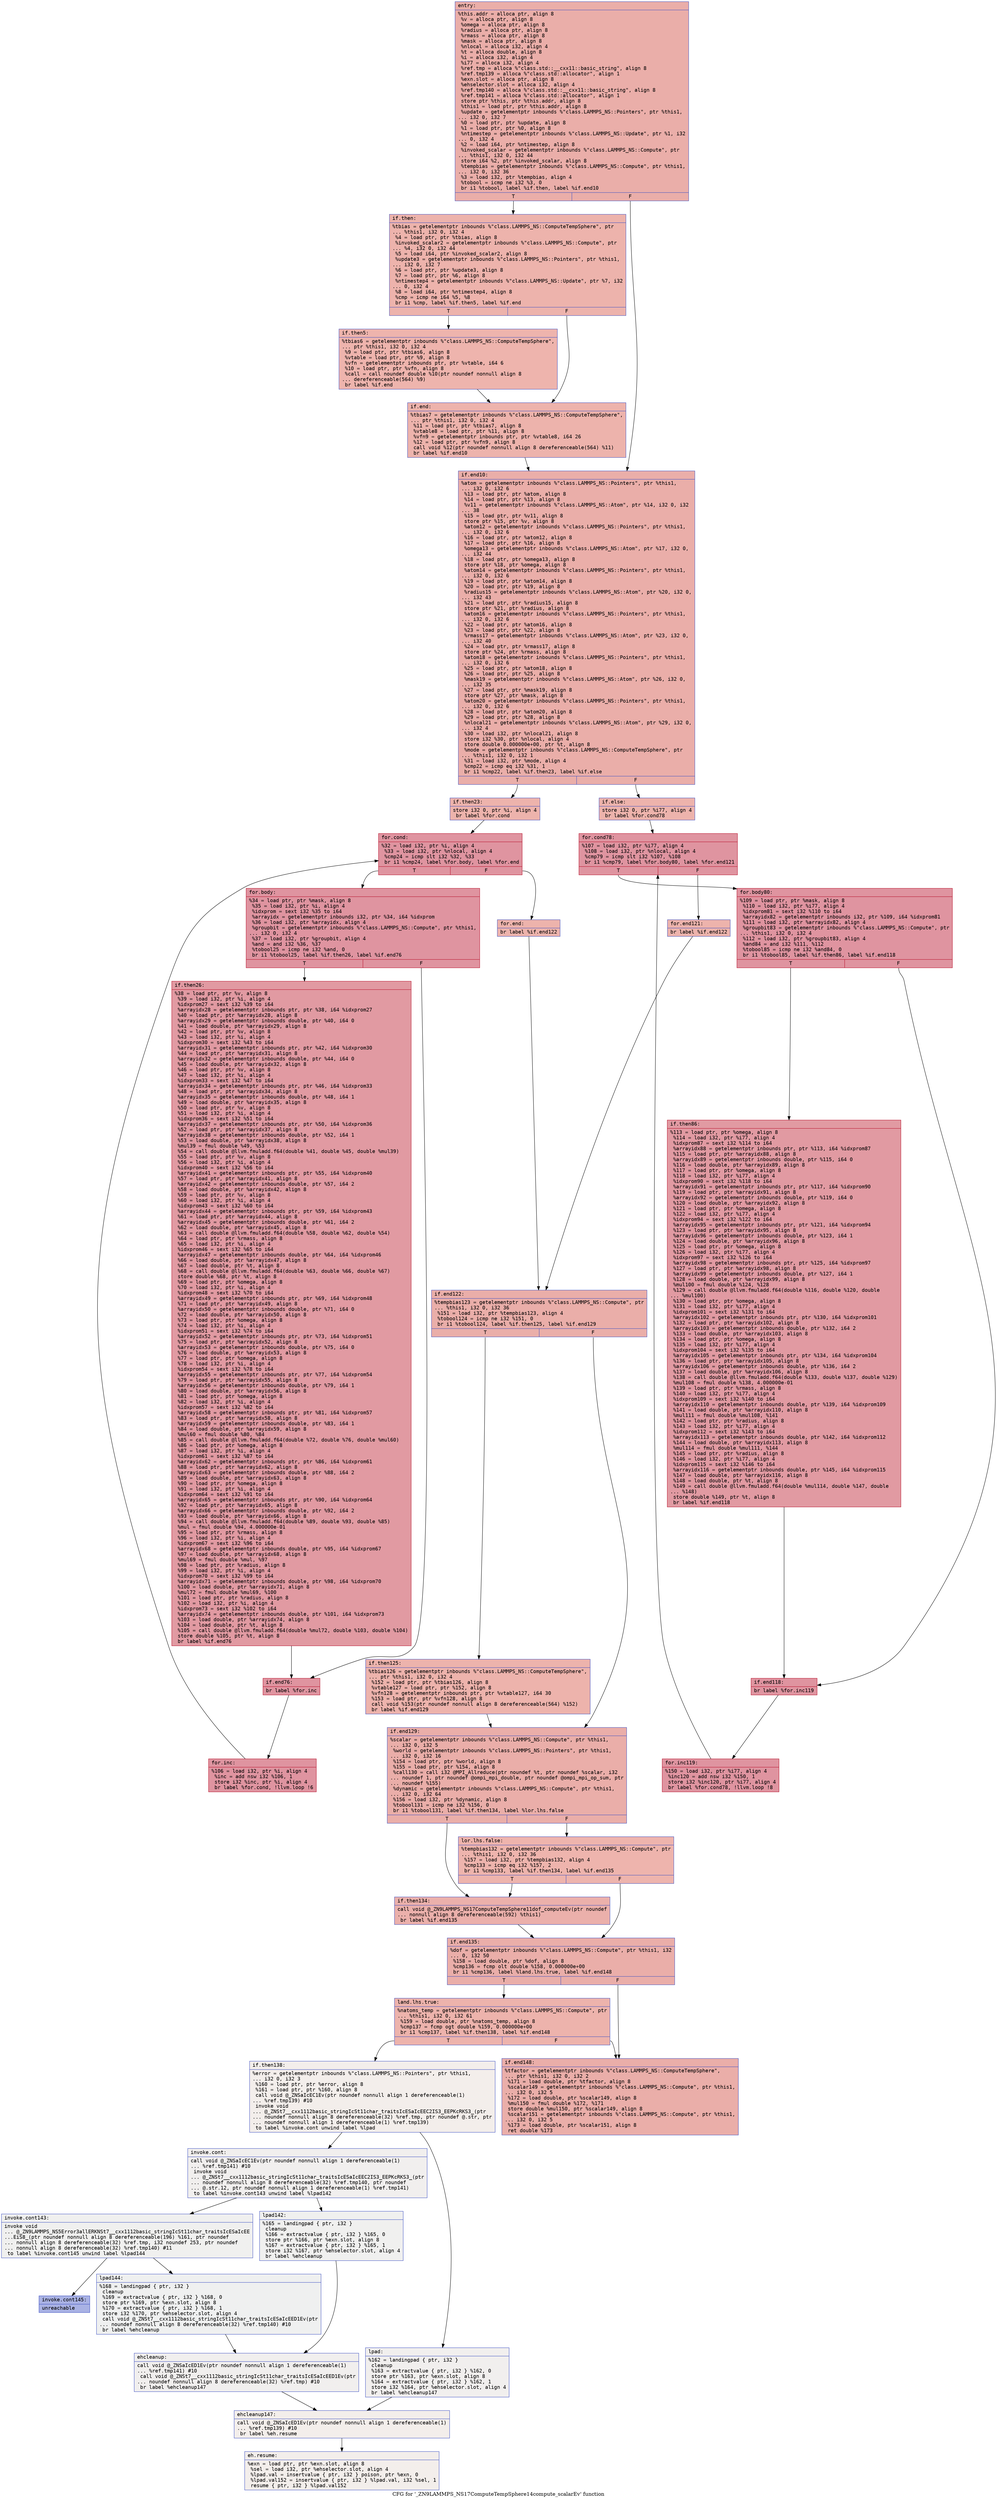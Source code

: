 digraph "CFG for '_ZN9LAMMPS_NS17ComputeTempSphere14compute_scalarEv' function" {
	label="CFG for '_ZN9LAMMPS_NS17ComputeTempSphere14compute_scalarEv' function";

	Node0x55f2e3fe8ee0 [shape=record,color="#3d50c3ff", style=filled, fillcolor="#d0473d70" fontname="Courier",label="{entry:\l|  %this.addr = alloca ptr, align 8\l  %v = alloca ptr, align 8\l  %omega = alloca ptr, align 8\l  %radius = alloca ptr, align 8\l  %rmass = alloca ptr, align 8\l  %mask = alloca ptr, align 8\l  %nlocal = alloca i32, align 4\l  %t = alloca double, align 8\l  %i = alloca i32, align 4\l  %i77 = alloca i32, align 4\l  %ref.tmp = alloca %\"class.std::__cxx11::basic_string\", align 8\l  %ref.tmp139 = alloca %\"class.std::allocator\", align 1\l  %exn.slot = alloca ptr, align 8\l  %ehselector.slot = alloca i32, align 4\l  %ref.tmp140 = alloca %\"class.std::__cxx11::basic_string\", align 8\l  %ref.tmp141 = alloca %\"class.std::allocator\", align 1\l  store ptr %this, ptr %this.addr, align 8\l  %this1 = load ptr, ptr %this.addr, align 8\l  %update = getelementptr inbounds %\"class.LAMMPS_NS::Pointers\", ptr %this1,\l... i32 0, i32 7\l  %0 = load ptr, ptr %update, align 8\l  %1 = load ptr, ptr %0, align 8\l  %ntimestep = getelementptr inbounds %\"class.LAMMPS_NS::Update\", ptr %1, i32\l... 0, i32 4\l  %2 = load i64, ptr %ntimestep, align 8\l  %invoked_scalar = getelementptr inbounds %\"class.LAMMPS_NS::Compute\", ptr\l... %this1, i32 0, i32 44\l  store i64 %2, ptr %invoked_scalar, align 8\l  %tempbias = getelementptr inbounds %\"class.LAMMPS_NS::Compute\", ptr %this1,\l... i32 0, i32 36\l  %3 = load i32, ptr %tempbias, align 4\l  %tobool = icmp ne i32 %3, 0\l  br i1 %tobool, label %if.then, label %if.end10\l|{<s0>T|<s1>F}}"];
	Node0x55f2e3fe8ee0:s0 -> Node0x55f2e40370e0[tooltip="entry -> if.then\nProbability 62.50%" ];
	Node0x55f2e3fe8ee0:s1 -> Node0x55f2e4036350[tooltip="entry -> if.end10\nProbability 37.50%" ];
	Node0x55f2e40370e0 [shape=record,color="#3d50c3ff", style=filled, fillcolor="#d6524470" fontname="Courier",label="{if.then:\l|  %tbias = getelementptr inbounds %\"class.LAMMPS_NS::ComputeTempSphere\", ptr\l... %this1, i32 0, i32 4\l  %4 = load ptr, ptr %tbias, align 8\l  %invoked_scalar2 = getelementptr inbounds %\"class.LAMMPS_NS::Compute\", ptr\l... %4, i32 0, i32 44\l  %5 = load i64, ptr %invoked_scalar2, align 8\l  %update3 = getelementptr inbounds %\"class.LAMMPS_NS::Pointers\", ptr %this1,\l... i32 0, i32 7\l  %6 = load ptr, ptr %update3, align 8\l  %7 = load ptr, ptr %6, align 8\l  %ntimestep4 = getelementptr inbounds %\"class.LAMMPS_NS::Update\", ptr %7, i32\l... 0, i32 4\l  %8 = load i64, ptr %ntimestep4, align 8\l  %cmp = icmp ne i64 %5, %8\l  br i1 %cmp, label %if.then5, label %if.end\l|{<s0>T|<s1>F}}"];
	Node0x55f2e40370e0:s0 -> Node0x55f2e4037ad0[tooltip="if.then -> if.then5\nProbability 50.00%" ];
	Node0x55f2e40370e0:s1 -> Node0x55f2e4037b50[tooltip="if.then -> if.end\nProbability 50.00%" ];
	Node0x55f2e4037ad0 [shape=record,color="#3d50c3ff", style=filled, fillcolor="#d8564670" fontname="Courier",label="{if.then5:\l|  %tbias6 = getelementptr inbounds %\"class.LAMMPS_NS::ComputeTempSphere\",\l... ptr %this1, i32 0, i32 4\l  %9 = load ptr, ptr %tbias6, align 8\l  %vtable = load ptr, ptr %9, align 8\l  %vfn = getelementptr inbounds ptr, ptr %vtable, i64 6\l  %10 = load ptr, ptr %vfn, align 8\l  %call = call noundef double %10(ptr noundef nonnull align 8\l... dereferenceable(564) %9)\l  br label %if.end\l}"];
	Node0x55f2e4037ad0 -> Node0x55f2e4037b50[tooltip="if.then5 -> if.end\nProbability 100.00%" ];
	Node0x55f2e4037b50 [shape=record,color="#3d50c3ff", style=filled, fillcolor="#d6524470" fontname="Courier",label="{if.end:\l|  %tbias7 = getelementptr inbounds %\"class.LAMMPS_NS::ComputeTempSphere\",\l... ptr %this1, i32 0, i32 4\l  %11 = load ptr, ptr %tbias7, align 8\l  %vtable8 = load ptr, ptr %11, align 8\l  %vfn9 = getelementptr inbounds ptr, ptr %vtable8, i64 26\l  %12 = load ptr, ptr %vfn9, align 8\l  call void %12(ptr noundef nonnull align 8 dereferenceable(564) %11)\l  br label %if.end10\l}"];
	Node0x55f2e4037b50 -> Node0x55f2e4036350[tooltip="if.end -> if.end10\nProbability 100.00%" ];
	Node0x55f2e4036350 [shape=record,color="#3d50c3ff", style=filled, fillcolor="#d0473d70" fontname="Courier",label="{if.end10:\l|  %atom = getelementptr inbounds %\"class.LAMMPS_NS::Pointers\", ptr %this1,\l... i32 0, i32 6\l  %13 = load ptr, ptr %atom, align 8\l  %14 = load ptr, ptr %13, align 8\l  %v11 = getelementptr inbounds %\"class.LAMMPS_NS::Atom\", ptr %14, i32 0, i32\l... 38\l  %15 = load ptr, ptr %v11, align 8\l  store ptr %15, ptr %v, align 8\l  %atom12 = getelementptr inbounds %\"class.LAMMPS_NS::Pointers\", ptr %this1,\l... i32 0, i32 6\l  %16 = load ptr, ptr %atom12, align 8\l  %17 = load ptr, ptr %16, align 8\l  %omega13 = getelementptr inbounds %\"class.LAMMPS_NS::Atom\", ptr %17, i32 0,\l... i32 44\l  %18 = load ptr, ptr %omega13, align 8\l  store ptr %18, ptr %omega, align 8\l  %atom14 = getelementptr inbounds %\"class.LAMMPS_NS::Pointers\", ptr %this1,\l... i32 0, i32 6\l  %19 = load ptr, ptr %atom14, align 8\l  %20 = load ptr, ptr %19, align 8\l  %radius15 = getelementptr inbounds %\"class.LAMMPS_NS::Atom\", ptr %20, i32 0,\l... i32 43\l  %21 = load ptr, ptr %radius15, align 8\l  store ptr %21, ptr %radius, align 8\l  %atom16 = getelementptr inbounds %\"class.LAMMPS_NS::Pointers\", ptr %this1,\l... i32 0, i32 6\l  %22 = load ptr, ptr %atom16, align 8\l  %23 = load ptr, ptr %22, align 8\l  %rmass17 = getelementptr inbounds %\"class.LAMMPS_NS::Atom\", ptr %23, i32 0,\l... i32 40\l  %24 = load ptr, ptr %rmass17, align 8\l  store ptr %24, ptr %rmass, align 8\l  %atom18 = getelementptr inbounds %\"class.LAMMPS_NS::Pointers\", ptr %this1,\l... i32 0, i32 6\l  %25 = load ptr, ptr %atom18, align 8\l  %26 = load ptr, ptr %25, align 8\l  %mask19 = getelementptr inbounds %\"class.LAMMPS_NS::Atom\", ptr %26, i32 0,\l... i32 35\l  %27 = load ptr, ptr %mask19, align 8\l  store ptr %27, ptr %mask, align 8\l  %atom20 = getelementptr inbounds %\"class.LAMMPS_NS::Pointers\", ptr %this1,\l... i32 0, i32 6\l  %28 = load ptr, ptr %atom20, align 8\l  %29 = load ptr, ptr %28, align 8\l  %nlocal21 = getelementptr inbounds %\"class.LAMMPS_NS::Atom\", ptr %29, i32 0,\l... i32 4\l  %30 = load i32, ptr %nlocal21, align 8\l  store i32 %30, ptr %nlocal, align 4\l  store double 0.000000e+00, ptr %t, align 8\l  %mode = getelementptr inbounds %\"class.LAMMPS_NS::ComputeTempSphere\", ptr\l... %this1, i32 0, i32 1\l  %31 = load i32, ptr %mode, align 4\l  %cmp22 = icmp eq i32 %31, 1\l  br i1 %cmp22, label %if.then23, label %if.else\l|{<s0>T|<s1>F}}"];
	Node0x55f2e4036350:s0 -> Node0x55f2e403a630[tooltip="if.end10 -> if.then23\nProbability 50.00%" ];
	Node0x55f2e4036350:s1 -> Node0x55f2e403a6b0[tooltip="if.end10 -> if.else\nProbability 50.00%" ];
	Node0x55f2e403a630 [shape=record,color="#3d50c3ff", style=filled, fillcolor="#d6524470" fontname="Courier",label="{if.then23:\l|  store i32 0, ptr %i, align 4\l  br label %for.cond\l}"];
	Node0x55f2e403a630 -> Node0x55f2e403a870[tooltip="if.then23 -> for.cond\nProbability 100.00%" ];
	Node0x55f2e403a870 [shape=record,color="#b70d28ff", style=filled, fillcolor="#b70d2870" fontname="Courier",label="{for.cond:\l|  %32 = load i32, ptr %i, align 4\l  %33 = load i32, ptr %nlocal, align 4\l  %cmp24 = icmp slt i32 %32, %33\l  br i1 %cmp24, label %for.body, label %for.end\l|{<s0>T|<s1>F}}"];
	Node0x55f2e403a870:s0 -> Node0x55f2e403ab10[tooltip="for.cond -> for.body\nProbability 96.88%" ];
	Node0x55f2e403a870:s1 -> Node0x55f2e403ab90[tooltip="for.cond -> for.end\nProbability 3.12%" ];
	Node0x55f2e403ab10 [shape=record,color="#b70d28ff", style=filled, fillcolor="#b70d2870" fontname="Courier",label="{for.body:\l|  %34 = load ptr, ptr %mask, align 8\l  %35 = load i32, ptr %i, align 4\l  %idxprom = sext i32 %35 to i64\l  %arrayidx = getelementptr inbounds i32, ptr %34, i64 %idxprom\l  %36 = load i32, ptr %arrayidx, align 4\l  %groupbit = getelementptr inbounds %\"class.LAMMPS_NS::Compute\", ptr %this1,\l... i32 0, i32 4\l  %37 = load i32, ptr %groupbit, align 4\l  %and = and i32 %36, %37\l  %tobool25 = icmp ne i32 %and, 0\l  br i1 %tobool25, label %if.then26, label %if.end76\l|{<s0>T|<s1>F}}"];
	Node0x55f2e403ab10:s0 -> Node0x55f2e403b270[tooltip="for.body -> if.then26\nProbability 62.50%" ];
	Node0x55f2e403ab10:s1 -> Node0x55f2e403b2f0[tooltip="for.body -> if.end76\nProbability 37.50%" ];
	Node0x55f2e403b270 [shape=record,color="#b70d28ff", style=filled, fillcolor="#bb1b2c70" fontname="Courier",label="{if.then26:\l|  %38 = load ptr, ptr %v, align 8\l  %39 = load i32, ptr %i, align 4\l  %idxprom27 = sext i32 %39 to i64\l  %arrayidx28 = getelementptr inbounds ptr, ptr %38, i64 %idxprom27\l  %40 = load ptr, ptr %arrayidx28, align 8\l  %arrayidx29 = getelementptr inbounds double, ptr %40, i64 0\l  %41 = load double, ptr %arrayidx29, align 8\l  %42 = load ptr, ptr %v, align 8\l  %43 = load i32, ptr %i, align 4\l  %idxprom30 = sext i32 %43 to i64\l  %arrayidx31 = getelementptr inbounds ptr, ptr %42, i64 %idxprom30\l  %44 = load ptr, ptr %arrayidx31, align 8\l  %arrayidx32 = getelementptr inbounds double, ptr %44, i64 0\l  %45 = load double, ptr %arrayidx32, align 8\l  %46 = load ptr, ptr %v, align 8\l  %47 = load i32, ptr %i, align 4\l  %idxprom33 = sext i32 %47 to i64\l  %arrayidx34 = getelementptr inbounds ptr, ptr %46, i64 %idxprom33\l  %48 = load ptr, ptr %arrayidx34, align 8\l  %arrayidx35 = getelementptr inbounds double, ptr %48, i64 1\l  %49 = load double, ptr %arrayidx35, align 8\l  %50 = load ptr, ptr %v, align 8\l  %51 = load i32, ptr %i, align 4\l  %idxprom36 = sext i32 %51 to i64\l  %arrayidx37 = getelementptr inbounds ptr, ptr %50, i64 %idxprom36\l  %52 = load ptr, ptr %arrayidx37, align 8\l  %arrayidx38 = getelementptr inbounds double, ptr %52, i64 1\l  %53 = load double, ptr %arrayidx38, align 8\l  %mul39 = fmul double %49, %53\l  %54 = call double @llvm.fmuladd.f64(double %41, double %45, double %mul39)\l  %55 = load ptr, ptr %v, align 8\l  %56 = load i32, ptr %i, align 4\l  %idxprom40 = sext i32 %56 to i64\l  %arrayidx41 = getelementptr inbounds ptr, ptr %55, i64 %idxprom40\l  %57 = load ptr, ptr %arrayidx41, align 8\l  %arrayidx42 = getelementptr inbounds double, ptr %57, i64 2\l  %58 = load double, ptr %arrayidx42, align 8\l  %59 = load ptr, ptr %v, align 8\l  %60 = load i32, ptr %i, align 4\l  %idxprom43 = sext i32 %60 to i64\l  %arrayidx44 = getelementptr inbounds ptr, ptr %59, i64 %idxprom43\l  %61 = load ptr, ptr %arrayidx44, align 8\l  %arrayidx45 = getelementptr inbounds double, ptr %61, i64 2\l  %62 = load double, ptr %arrayidx45, align 8\l  %63 = call double @llvm.fmuladd.f64(double %58, double %62, double %54)\l  %64 = load ptr, ptr %rmass, align 8\l  %65 = load i32, ptr %i, align 4\l  %idxprom46 = sext i32 %65 to i64\l  %arrayidx47 = getelementptr inbounds double, ptr %64, i64 %idxprom46\l  %66 = load double, ptr %arrayidx47, align 8\l  %67 = load double, ptr %t, align 8\l  %68 = call double @llvm.fmuladd.f64(double %63, double %66, double %67)\l  store double %68, ptr %t, align 8\l  %69 = load ptr, ptr %omega, align 8\l  %70 = load i32, ptr %i, align 4\l  %idxprom48 = sext i32 %70 to i64\l  %arrayidx49 = getelementptr inbounds ptr, ptr %69, i64 %idxprom48\l  %71 = load ptr, ptr %arrayidx49, align 8\l  %arrayidx50 = getelementptr inbounds double, ptr %71, i64 0\l  %72 = load double, ptr %arrayidx50, align 8\l  %73 = load ptr, ptr %omega, align 8\l  %74 = load i32, ptr %i, align 4\l  %idxprom51 = sext i32 %74 to i64\l  %arrayidx52 = getelementptr inbounds ptr, ptr %73, i64 %idxprom51\l  %75 = load ptr, ptr %arrayidx52, align 8\l  %arrayidx53 = getelementptr inbounds double, ptr %75, i64 0\l  %76 = load double, ptr %arrayidx53, align 8\l  %77 = load ptr, ptr %omega, align 8\l  %78 = load i32, ptr %i, align 4\l  %idxprom54 = sext i32 %78 to i64\l  %arrayidx55 = getelementptr inbounds ptr, ptr %77, i64 %idxprom54\l  %79 = load ptr, ptr %arrayidx55, align 8\l  %arrayidx56 = getelementptr inbounds double, ptr %79, i64 1\l  %80 = load double, ptr %arrayidx56, align 8\l  %81 = load ptr, ptr %omega, align 8\l  %82 = load i32, ptr %i, align 4\l  %idxprom57 = sext i32 %82 to i64\l  %arrayidx58 = getelementptr inbounds ptr, ptr %81, i64 %idxprom57\l  %83 = load ptr, ptr %arrayidx58, align 8\l  %arrayidx59 = getelementptr inbounds double, ptr %83, i64 1\l  %84 = load double, ptr %arrayidx59, align 8\l  %mul60 = fmul double %80, %84\l  %85 = call double @llvm.fmuladd.f64(double %72, double %76, double %mul60)\l  %86 = load ptr, ptr %omega, align 8\l  %87 = load i32, ptr %i, align 4\l  %idxprom61 = sext i32 %87 to i64\l  %arrayidx62 = getelementptr inbounds ptr, ptr %86, i64 %idxprom61\l  %88 = load ptr, ptr %arrayidx62, align 8\l  %arrayidx63 = getelementptr inbounds double, ptr %88, i64 2\l  %89 = load double, ptr %arrayidx63, align 8\l  %90 = load ptr, ptr %omega, align 8\l  %91 = load i32, ptr %i, align 4\l  %idxprom64 = sext i32 %91 to i64\l  %arrayidx65 = getelementptr inbounds ptr, ptr %90, i64 %idxprom64\l  %92 = load ptr, ptr %arrayidx65, align 8\l  %arrayidx66 = getelementptr inbounds double, ptr %92, i64 2\l  %93 = load double, ptr %arrayidx66, align 8\l  %94 = call double @llvm.fmuladd.f64(double %89, double %93, double %85)\l  %mul = fmul double %94, 4.000000e-01\l  %95 = load ptr, ptr %rmass, align 8\l  %96 = load i32, ptr %i, align 4\l  %idxprom67 = sext i32 %96 to i64\l  %arrayidx68 = getelementptr inbounds double, ptr %95, i64 %idxprom67\l  %97 = load double, ptr %arrayidx68, align 8\l  %mul69 = fmul double %mul, %97\l  %98 = load ptr, ptr %radius, align 8\l  %99 = load i32, ptr %i, align 4\l  %idxprom70 = sext i32 %99 to i64\l  %arrayidx71 = getelementptr inbounds double, ptr %98, i64 %idxprom70\l  %100 = load double, ptr %arrayidx71, align 8\l  %mul72 = fmul double %mul69, %100\l  %101 = load ptr, ptr %radius, align 8\l  %102 = load i32, ptr %i, align 4\l  %idxprom73 = sext i32 %102 to i64\l  %arrayidx74 = getelementptr inbounds double, ptr %101, i64 %idxprom73\l  %103 = load double, ptr %arrayidx74, align 8\l  %104 = load double, ptr %t, align 8\l  %105 = call double @llvm.fmuladd.f64(double %mul72, double %103, double %104)\l  store double %105, ptr %t, align 8\l  br label %if.end76\l}"];
	Node0x55f2e403b270 -> Node0x55f2e403b2f0[tooltip="if.then26 -> if.end76\nProbability 100.00%" ];
	Node0x55f2e403b2f0 [shape=record,color="#b70d28ff", style=filled, fillcolor="#b70d2870" fontname="Courier",label="{if.end76:\l|  br label %for.inc\l}"];
	Node0x55f2e403b2f0 -> Node0x55f2e40411f0[tooltip="if.end76 -> for.inc\nProbability 100.00%" ];
	Node0x55f2e40411f0 [shape=record,color="#b70d28ff", style=filled, fillcolor="#b70d2870" fontname="Courier",label="{for.inc:\l|  %106 = load i32, ptr %i, align 4\l  %inc = add nsw i32 %106, 1\l  store i32 %inc, ptr %i, align 4\l  br label %for.cond, !llvm.loop !6\l}"];
	Node0x55f2e40411f0 -> Node0x55f2e403a870[tooltip="for.inc -> for.cond\nProbability 100.00%" ];
	Node0x55f2e403ab90 [shape=record,color="#3d50c3ff", style=filled, fillcolor="#d6524470" fontname="Courier",label="{for.end:\l|  br label %if.end122\l}"];
	Node0x55f2e403ab90 -> Node0x55f2e40415e0[tooltip="for.end -> if.end122\nProbability 100.00%" ];
	Node0x55f2e403a6b0 [shape=record,color="#3d50c3ff", style=filled, fillcolor="#d6524470" fontname="Courier",label="{if.else:\l|  store i32 0, ptr %i77, align 4\l  br label %for.cond78\l}"];
	Node0x55f2e403a6b0 -> Node0x55f2e4041740[tooltip="if.else -> for.cond78\nProbability 100.00%" ];
	Node0x55f2e4041740 [shape=record,color="#b70d28ff", style=filled, fillcolor="#b70d2870" fontname="Courier",label="{for.cond78:\l|  %107 = load i32, ptr %i77, align 4\l  %108 = load i32, ptr %nlocal, align 4\l  %cmp79 = icmp slt i32 %107, %108\l  br i1 %cmp79, label %for.body80, label %for.end121\l|{<s0>T|<s1>F}}"];
	Node0x55f2e4041740:s0 -> Node0x55f2e40419b0[tooltip="for.cond78 -> for.body80\nProbability 96.88%" ];
	Node0x55f2e4041740:s1 -> Node0x55f2e4041a30[tooltip="for.cond78 -> for.end121\nProbability 3.12%" ];
	Node0x55f2e40419b0 [shape=record,color="#b70d28ff", style=filled, fillcolor="#b70d2870" fontname="Courier",label="{for.body80:\l|  %109 = load ptr, ptr %mask, align 8\l  %110 = load i32, ptr %i77, align 4\l  %idxprom81 = sext i32 %110 to i64\l  %arrayidx82 = getelementptr inbounds i32, ptr %109, i64 %idxprom81\l  %111 = load i32, ptr %arrayidx82, align 4\l  %groupbit83 = getelementptr inbounds %\"class.LAMMPS_NS::Compute\", ptr\l... %this1, i32 0, i32 4\l  %112 = load i32, ptr %groupbit83, align 4\l  %and84 = and i32 %111, %112\l  %tobool85 = icmp ne i32 %and84, 0\l  br i1 %tobool85, label %if.then86, label %if.end118\l|{<s0>T|<s1>F}}"];
	Node0x55f2e40419b0:s0 -> Node0x55f2e4042130[tooltip="for.body80 -> if.then86\nProbability 62.50%" ];
	Node0x55f2e40419b0:s1 -> Node0x55f2e40421b0[tooltip="for.body80 -> if.end118\nProbability 37.50%" ];
	Node0x55f2e4042130 [shape=record,color="#b70d28ff", style=filled, fillcolor="#bb1b2c70" fontname="Courier",label="{if.then86:\l|  %113 = load ptr, ptr %omega, align 8\l  %114 = load i32, ptr %i77, align 4\l  %idxprom87 = sext i32 %114 to i64\l  %arrayidx88 = getelementptr inbounds ptr, ptr %113, i64 %idxprom87\l  %115 = load ptr, ptr %arrayidx88, align 8\l  %arrayidx89 = getelementptr inbounds double, ptr %115, i64 0\l  %116 = load double, ptr %arrayidx89, align 8\l  %117 = load ptr, ptr %omega, align 8\l  %118 = load i32, ptr %i77, align 4\l  %idxprom90 = sext i32 %118 to i64\l  %arrayidx91 = getelementptr inbounds ptr, ptr %117, i64 %idxprom90\l  %119 = load ptr, ptr %arrayidx91, align 8\l  %arrayidx92 = getelementptr inbounds double, ptr %119, i64 0\l  %120 = load double, ptr %arrayidx92, align 8\l  %121 = load ptr, ptr %omega, align 8\l  %122 = load i32, ptr %i77, align 4\l  %idxprom94 = sext i32 %122 to i64\l  %arrayidx95 = getelementptr inbounds ptr, ptr %121, i64 %idxprom94\l  %123 = load ptr, ptr %arrayidx95, align 8\l  %arrayidx96 = getelementptr inbounds double, ptr %123, i64 1\l  %124 = load double, ptr %arrayidx96, align 8\l  %125 = load ptr, ptr %omega, align 8\l  %126 = load i32, ptr %i77, align 4\l  %idxprom97 = sext i32 %126 to i64\l  %arrayidx98 = getelementptr inbounds ptr, ptr %125, i64 %idxprom97\l  %127 = load ptr, ptr %arrayidx98, align 8\l  %arrayidx99 = getelementptr inbounds double, ptr %127, i64 1\l  %128 = load double, ptr %arrayidx99, align 8\l  %mul100 = fmul double %124, %128\l  %129 = call double @llvm.fmuladd.f64(double %116, double %120, double\l... %mul100)\l  %130 = load ptr, ptr %omega, align 8\l  %131 = load i32, ptr %i77, align 4\l  %idxprom101 = sext i32 %131 to i64\l  %arrayidx102 = getelementptr inbounds ptr, ptr %130, i64 %idxprom101\l  %132 = load ptr, ptr %arrayidx102, align 8\l  %arrayidx103 = getelementptr inbounds double, ptr %132, i64 2\l  %133 = load double, ptr %arrayidx103, align 8\l  %134 = load ptr, ptr %omega, align 8\l  %135 = load i32, ptr %i77, align 4\l  %idxprom104 = sext i32 %135 to i64\l  %arrayidx105 = getelementptr inbounds ptr, ptr %134, i64 %idxprom104\l  %136 = load ptr, ptr %arrayidx105, align 8\l  %arrayidx106 = getelementptr inbounds double, ptr %136, i64 2\l  %137 = load double, ptr %arrayidx106, align 8\l  %138 = call double @llvm.fmuladd.f64(double %133, double %137, double %129)\l  %mul108 = fmul double %138, 4.000000e-01\l  %139 = load ptr, ptr %rmass, align 8\l  %140 = load i32, ptr %i77, align 4\l  %idxprom109 = sext i32 %140 to i64\l  %arrayidx110 = getelementptr inbounds double, ptr %139, i64 %idxprom109\l  %141 = load double, ptr %arrayidx110, align 8\l  %mul111 = fmul double %mul108, %141\l  %142 = load ptr, ptr %radius, align 8\l  %143 = load i32, ptr %i77, align 4\l  %idxprom112 = sext i32 %143 to i64\l  %arrayidx113 = getelementptr inbounds double, ptr %142, i64 %idxprom112\l  %144 = load double, ptr %arrayidx113, align 8\l  %mul114 = fmul double %mul111, %144\l  %145 = load ptr, ptr %radius, align 8\l  %146 = load i32, ptr %i77, align 4\l  %idxprom115 = sext i32 %146 to i64\l  %arrayidx116 = getelementptr inbounds double, ptr %145, i64 %idxprom115\l  %147 = load double, ptr %arrayidx116, align 8\l  %148 = load double, ptr %t, align 8\l  %149 = call double @llvm.fmuladd.f64(double %mul114, double %147, double\l... %148)\l  store double %149, ptr %t, align 8\l  br label %if.end118\l}"];
	Node0x55f2e4042130 -> Node0x55f2e40421b0[tooltip="if.then86 -> if.end118\nProbability 100.00%" ];
	Node0x55f2e40421b0 [shape=record,color="#b70d28ff", style=filled, fillcolor="#b70d2870" fontname="Courier",label="{if.end118:\l|  br label %for.inc119\l}"];
	Node0x55f2e40421b0 -> Node0x55f2e4020cd0[tooltip="if.end118 -> for.inc119\nProbability 100.00%" ];
	Node0x55f2e4020cd0 [shape=record,color="#b70d28ff", style=filled, fillcolor="#b70d2870" fontname="Courier",label="{for.inc119:\l|  %150 = load i32, ptr %i77, align 4\l  %inc120 = add nsw i32 %150, 1\l  store i32 %inc120, ptr %i77, align 4\l  br label %for.cond78, !llvm.loop !8\l}"];
	Node0x55f2e4020cd0 -> Node0x55f2e4041740[tooltip="for.inc119 -> for.cond78\nProbability 100.00%" ];
	Node0x55f2e4041a30 [shape=record,color="#3d50c3ff", style=filled, fillcolor="#d6524470" fontname="Courier",label="{for.end121:\l|  br label %if.end122\l}"];
	Node0x55f2e4041a30 -> Node0x55f2e40415e0[tooltip="for.end121 -> if.end122\nProbability 100.00%" ];
	Node0x55f2e40415e0 [shape=record,color="#3d50c3ff", style=filled, fillcolor="#d0473d70" fontname="Courier",label="{if.end122:\l|  %tempbias123 = getelementptr inbounds %\"class.LAMMPS_NS::Compute\", ptr\l... %this1, i32 0, i32 36\l  %151 = load i32, ptr %tempbias123, align 4\l  %tobool124 = icmp ne i32 %151, 0\l  br i1 %tobool124, label %if.then125, label %if.end129\l|{<s0>T|<s1>F}}"];
	Node0x55f2e40415e0:s0 -> Node0x55f2e4021370[tooltip="if.end122 -> if.then125\nProbability 62.50%" ];
	Node0x55f2e40415e0:s1 -> Node0x55f2e40213f0[tooltip="if.end122 -> if.end129\nProbability 37.50%" ];
	Node0x55f2e4021370 [shape=record,color="#3d50c3ff", style=filled, fillcolor="#d6524470" fontname="Courier",label="{if.then125:\l|  %tbias126 = getelementptr inbounds %\"class.LAMMPS_NS::ComputeTempSphere\",\l... ptr %this1, i32 0, i32 4\l  %152 = load ptr, ptr %tbias126, align 8\l  %vtable127 = load ptr, ptr %152, align 8\l  %vfn128 = getelementptr inbounds ptr, ptr %vtable127, i64 30\l  %153 = load ptr, ptr %vfn128, align 8\l  call void %153(ptr noundef nonnull align 8 dereferenceable(564) %152)\l  br label %if.end129\l}"];
	Node0x55f2e4021370 -> Node0x55f2e40213f0[tooltip="if.then125 -> if.end129\nProbability 100.00%" ];
	Node0x55f2e40213f0 [shape=record,color="#3d50c3ff", style=filled, fillcolor="#d0473d70" fontname="Courier",label="{if.end129:\l|  %scalar = getelementptr inbounds %\"class.LAMMPS_NS::Compute\", ptr %this1,\l... i32 0, i32 5\l  %world = getelementptr inbounds %\"class.LAMMPS_NS::Pointers\", ptr %this1,\l... i32 0, i32 16\l  %154 = load ptr, ptr %world, align 8\l  %155 = load ptr, ptr %154, align 8\l  %call130 = call i32 @MPI_Allreduce(ptr noundef %t, ptr noundef %scalar, i32\l... noundef 1, ptr noundef @ompi_mpi_double, ptr noundef @ompi_mpi_op_sum, ptr\l... noundef %155)\l  %dynamic = getelementptr inbounds %\"class.LAMMPS_NS::Compute\", ptr %this1,\l... i32 0, i32 64\l  %156 = load i32, ptr %dynamic, align 8\l  %tobool131 = icmp ne i32 %156, 0\l  br i1 %tobool131, label %if.then134, label %lor.lhs.false\l|{<s0>T|<s1>F}}"];
	Node0x55f2e40213f0:s0 -> Node0x55f2e40220b0[tooltip="if.end129 -> if.then134\nProbability 62.50%" ];
	Node0x55f2e40213f0:s1 -> Node0x55f2e4022130[tooltip="if.end129 -> lor.lhs.false\nProbability 37.50%" ];
	Node0x55f2e4022130 [shape=record,color="#3d50c3ff", style=filled, fillcolor="#d8564670" fontname="Courier",label="{lor.lhs.false:\l|  %tempbias132 = getelementptr inbounds %\"class.LAMMPS_NS::Compute\", ptr\l... %this1, i32 0, i32 36\l  %157 = load i32, ptr %tempbias132, align 4\l  %cmp133 = icmp eq i32 %157, 2\l  br i1 %cmp133, label %if.then134, label %if.end135\l|{<s0>T|<s1>F}}"];
	Node0x55f2e4022130:s0 -> Node0x55f2e40220b0[tooltip="lor.lhs.false -> if.then134\nProbability 50.00%" ];
	Node0x55f2e4022130:s1 -> Node0x55f2e404a4c0[tooltip="lor.lhs.false -> if.end135\nProbability 50.00%" ];
	Node0x55f2e40220b0 [shape=record,color="#3d50c3ff", style=filled, fillcolor="#d24b4070" fontname="Courier",label="{if.then134:\l|  call void @_ZN9LAMMPS_NS17ComputeTempSphere11dof_computeEv(ptr noundef\l... nonnull align 8 dereferenceable(592) %this1)\l  br label %if.end135\l}"];
	Node0x55f2e40220b0 -> Node0x55f2e404a4c0[tooltip="if.then134 -> if.end135\nProbability 100.00%" ];
	Node0x55f2e404a4c0 [shape=record,color="#3d50c3ff", style=filled, fillcolor="#d0473d70" fontname="Courier",label="{if.end135:\l|  %dof = getelementptr inbounds %\"class.LAMMPS_NS::Compute\", ptr %this1, i32\l... 0, i32 50\l  %158 = load double, ptr %dof, align 8\l  %cmp136 = fcmp olt double %158, 0.000000e+00\l  br i1 %cmp136, label %land.lhs.true, label %if.end148\l|{<s0>T|<s1>F}}"];
	Node0x55f2e404a4c0:s0 -> Node0x55f2e404a9b0[tooltip="if.end135 -> land.lhs.true\nProbability 50.00%" ];
	Node0x55f2e404a4c0:s1 -> Node0x55f2e404aa30[tooltip="if.end135 -> if.end148\nProbability 50.00%" ];
	Node0x55f2e404a9b0 [shape=record,color="#3d50c3ff", style=filled, fillcolor="#d6524470" fontname="Courier",label="{land.lhs.true:\l|  %natoms_temp = getelementptr inbounds %\"class.LAMMPS_NS::Compute\", ptr\l... %this1, i32 0, i32 61\l  %159 = load double, ptr %natoms_temp, align 8\l  %cmp137 = fcmp ogt double %159, 0.000000e+00\l  br i1 %cmp137, label %if.then138, label %if.end148\l|{<s0>T|<s1>F}}"];
	Node0x55f2e404a9b0:s0 -> Node0x55f2e404ad80[tooltip="land.lhs.true -> if.then138\nProbability 0.00%" ];
	Node0x55f2e404a9b0:s1 -> Node0x55f2e404aa30[tooltip="land.lhs.true -> if.end148\nProbability 100.00%" ];
	Node0x55f2e404ad80 [shape=record,color="#3d50c3ff", style=filled, fillcolor="#e5d8d170" fontname="Courier",label="{if.then138:\l|  %error = getelementptr inbounds %\"class.LAMMPS_NS::Pointers\", ptr %this1,\l... i32 0, i32 3\l  %160 = load ptr, ptr %error, align 8\l  %161 = load ptr, ptr %160, align 8\l  call void @_ZNSaIcEC1Ev(ptr noundef nonnull align 1 dereferenceable(1)\l... %ref.tmp139) #10\l  invoke void\l... @_ZNSt7__cxx1112basic_stringIcSt11char_traitsIcESaIcEEC2IS3_EEPKcRKS3_(ptr\l... noundef nonnull align 8 dereferenceable(32) %ref.tmp, ptr noundef @.str, ptr\l... noundef nonnull align 1 dereferenceable(1) %ref.tmp139)\l          to label %invoke.cont unwind label %lpad\l}"];
	Node0x55f2e404ad80 -> Node0x55f2e404b210[tooltip="if.then138 -> invoke.cont\nProbability 50.00%" ];
	Node0x55f2e404ad80 -> Node0x55f2e404b290[tooltip="if.then138 -> lpad\nProbability 50.00%" ];
	Node0x55f2e404b210 [shape=record,color="#3d50c3ff", style=filled, fillcolor="#e0dbd870" fontname="Courier",label="{invoke.cont:\l|  call void @_ZNSaIcEC1Ev(ptr noundef nonnull align 1 dereferenceable(1)\l... %ref.tmp141) #10\l  invoke void\l... @_ZNSt7__cxx1112basic_stringIcSt11char_traitsIcESaIcEEC2IS3_EEPKcRKS3_(ptr\l... noundef nonnull align 8 dereferenceable(32) %ref.tmp140, ptr noundef\l... @.str.12, ptr noundef nonnull align 1 dereferenceable(1) %ref.tmp141)\l          to label %invoke.cont143 unwind label %lpad142\l}"];
	Node0x55f2e404b210 -> Node0x55f2e404b5b0[tooltip="invoke.cont -> invoke.cont143\nProbability 50.00%" ];
	Node0x55f2e404b210 -> Node0x55f2e404b600[tooltip="invoke.cont -> lpad142\nProbability 50.00%" ];
	Node0x55f2e404b5b0 [shape=record,color="#3d50c3ff", style=filled, fillcolor="#dedcdb70" fontname="Courier",label="{invoke.cont143:\l|  invoke void\l... @_ZN9LAMMPS_NS5Error3allERKNSt7__cxx1112basic_stringIcSt11char_traitsIcESaIcEE\l...EiS8_(ptr noundef nonnull align 8 dereferenceable(196) %161, ptr noundef\l... nonnull align 8 dereferenceable(32) %ref.tmp, i32 noundef 253, ptr noundef\l... nonnull align 8 dereferenceable(32) %ref.tmp140) #11\l          to label %invoke.cont145 unwind label %lpad144\l}"];
	Node0x55f2e404b5b0 -> Node0x55f2e404b560[tooltip="invoke.cont143 -> invoke.cont145\nProbability 0.00%" ];
	Node0x55f2e404b5b0 -> Node0x55f2e404b860[tooltip="invoke.cont143 -> lpad144\nProbability 100.00%" ];
	Node0x55f2e404b560 [shape=record,color="#3d50c3ff", style=filled, fillcolor="#3d50c370" fontname="Courier",label="{invoke.cont145:\l|  unreachable\l}"];
	Node0x55f2e404b290 [shape=record,color="#3d50c3ff", style=filled, fillcolor="#e0dbd870" fontname="Courier",label="{lpad:\l|  %162 = landingpad \{ ptr, i32 \}\l          cleanup\l  %163 = extractvalue \{ ptr, i32 \} %162, 0\l  store ptr %163, ptr %exn.slot, align 8\l  %164 = extractvalue \{ ptr, i32 \} %162, 1\l  store i32 %164, ptr %ehselector.slot, align 4\l  br label %ehcleanup147\l}"];
	Node0x55f2e404b290 -> Node0x55f2e404bd60[tooltip="lpad -> ehcleanup147\nProbability 100.00%" ];
	Node0x55f2e404b600 [shape=record,color="#3d50c3ff", style=filled, fillcolor="#dedcdb70" fontname="Courier",label="{lpad142:\l|  %165 = landingpad \{ ptr, i32 \}\l          cleanup\l  %166 = extractvalue \{ ptr, i32 \} %165, 0\l  store ptr %166, ptr %exn.slot, align 8\l  %167 = extractvalue \{ ptr, i32 \} %165, 1\l  store i32 %167, ptr %ehselector.slot, align 4\l  br label %ehcleanup\l}"];
	Node0x55f2e404b600 -> Node0x55f2e404c0b0[tooltip="lpad142 -> ehcleanup\nProbability 100.00%" ];
	Node0x55f2e404b860 [shape=record,color="#3d50c3ff", style=filled, fillcolor="#dbdcde70" fontname="Courier",label="{lpad144:\l|  %168 = landingpad \{ ptr, i32 \}\l          cleanup\l  %169 = extractvalue \{ ptr, i32 \} %168, 0\l  store ptr %169, ptr %exn.slot, align 8\l  %170 = extractvalue \{ ptr, i32 \} %168, 1\l  store i32 %170, ptr %ehselector.slot, align 4\l  call void @_ZNSt7__cxx1112basic_stringIcSt11char_traitsIcESaIcEED1Ev(ptr\l... noundef nonnull align 8 dereferenceable(32) %ref.tmp140) #10\l  br label %ehcleanup\l}"];
	Node0x55f2e404b860 -> Node0x55f2e404c0b0[tooltip="lpad144 -> ehcleanup\nProbability 100.00%" ];
	Node0x55f2e404c0b0 [shape=record,color="#3d50c3ff", style=filled, fillcolor="#e0dbd870" fontname="Courier",label="{ehcleanup:\l|  call void @_ZNSaIcED1Ev(ptr noundef nonnull align 1 dereferenceable(1)\l... %ref.tmp141) #10\l  call void @_ZNSt7__cxx1112basic_stringIcSt11char_traitsIcESaIcEED1Ev(ptr\l... noundef nonnull align 8 dereferenceable(32) %ref.tmp) #10\l  br label %ehcleanup147\l}"];
	Node0x55f2e404c0b0 -> Node0x55f2e404bd60[tooltip="ehcleanup -> ehcleanup147\nProbability 100.00%" ];
	Node0x55f2e404bd60 [shape=record,color="#3d50c3ff", style=filled, fillcolor="#e5d8d170" fontname="Courier",label="{ehcleanup147:\l|  call void @_ZNSaIcED1Ev(ptr noundef nonnull align 1 dereferenceable(1)\l... %ref.tmp139) #10\l  br label %eh.resume\l}"];
	Node0x55f2e404bd60 -> Node0x55f2e403f0a0[tooltip="ehcleanup147 -> eh.resume\nProbability 100.00%" ];
	Node0x55f2e404aa30 [shape=record,color="#3d50c3ff", style=filled, fillcolor="#d0473d70" fontname="Courier",label="{if.end148:\l|  %tfactor = getelementptr inbounds %\"class.LAMMPS_NS::ComputeTempSphere\",\l... ptr %this1, i32 0, i32 2\l  %171 = load double, ptr %tfactor, align 8\l  %scalar149 = getelementptr inbounds %\"class.LAMMPS_NS::Compute\", ptr %this1,\l... i32 0, i32 5\l  %172 = load double, ptr %scalar149, align 8\l  %mul150 = fmul double %172, %171\l  store double %mul150, ptr %scalar149, align 8\l  %scalar151 = getelementptr inbounds %\"class.LAMMPS_NS::Compute\", ptr %this1,\l... i32 0, i32 5\l  %173 = load double, ptr %scalar151, align 8\l  ret double %173\l}"];
	Node0x55f2e403f0a0 [shape=record,color="#3d50c3ff", style=filled, fillcolor="#e5d8d170" fontname="Courier",label="{eh.resume:\l|  %exn = load ptr, ptr %exn.slot, align 8\l  %sel = load i32, ptr %ehselector.slot, align 4\l  %lpad.val = insertvalue \{ ptr, i32 \} poison, ptr %exn, 0\l  %lpad.val152 = insertvalue \{ ptr, i32 \} %lpad.val, i32 %sel, 1\l  resume \{ ptr, i32 \} %lpad.val152\l}"];
}
